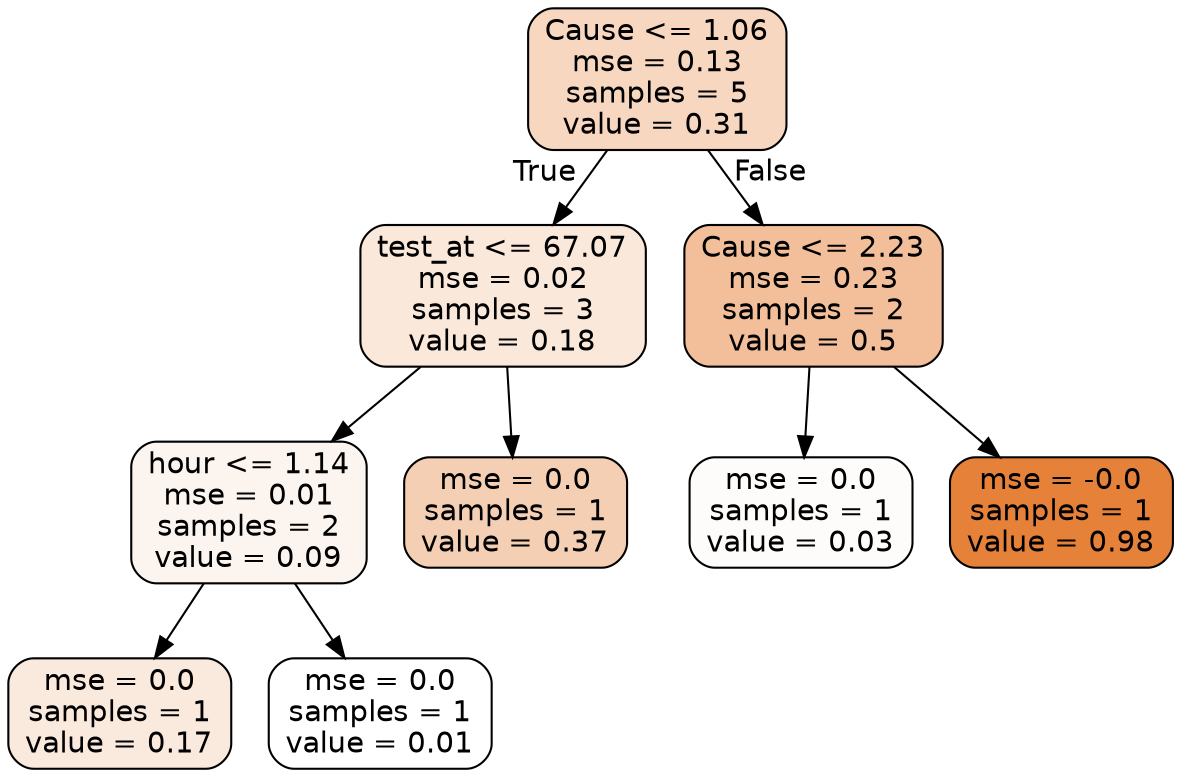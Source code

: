 digraph Tree {
node [shape=box, style="filled, rounded", color="black", fontname=helvetica] ;
edge [fontname=helvetica] ;
0 [label="Cause <= 1.06\nmse = 0.13\nsamples = 5\nvalue = 0.31", fillcolor="#e5813950"] ;
1 [label="test_at <= 67.07\nmse = 0.02\nsamples = 3\nvalue = 0.18", fillcolor="#e581392e"] ;
0 -> 1 [labeldistance=2.5, labelangle=45, headlabel="True"] ;
2 [label="hour <= 1.14\nmse = 0.01\nsamples = 2\nvalue = 0.09", fillcolor="#e5813915"] ;
1 -> 2 ;
3 [label="mse = 0.0\nsamples = 1\nvalue = 0.17", fillcolor="#e581392b"] ;
2 -> 3 ;
4 [label="mse = 0.0\nsamples = 1\nvalue = 0.01", fillcolor="#e5813900"] ;
2 -> 4 ;
5 [label="mse = 0.0\nsamples = 1\nvalue = 0.37", fillcolor="#e5813960"] ;
1 -> 5 ;
6 [label="Cause <= 2.23\nmse = 0.23\nsamples = 2\nvalue = 0.5", fillcolor="#e5813982"] ;
0 -> 6 [labeldistance=2.5, labelangle=-45, headlabel="False"] ;
7 [label="mse = 0.0\nsamples = 1\nvalue = 0.03", fillcolor="#e5813905"] ;
6 -> 7 ;
8 [label="mse = -0.0\nsamples = 1\nvalue = 0.98", fillcolor="#e58139ff"] ;
6 -> 8 ;
}